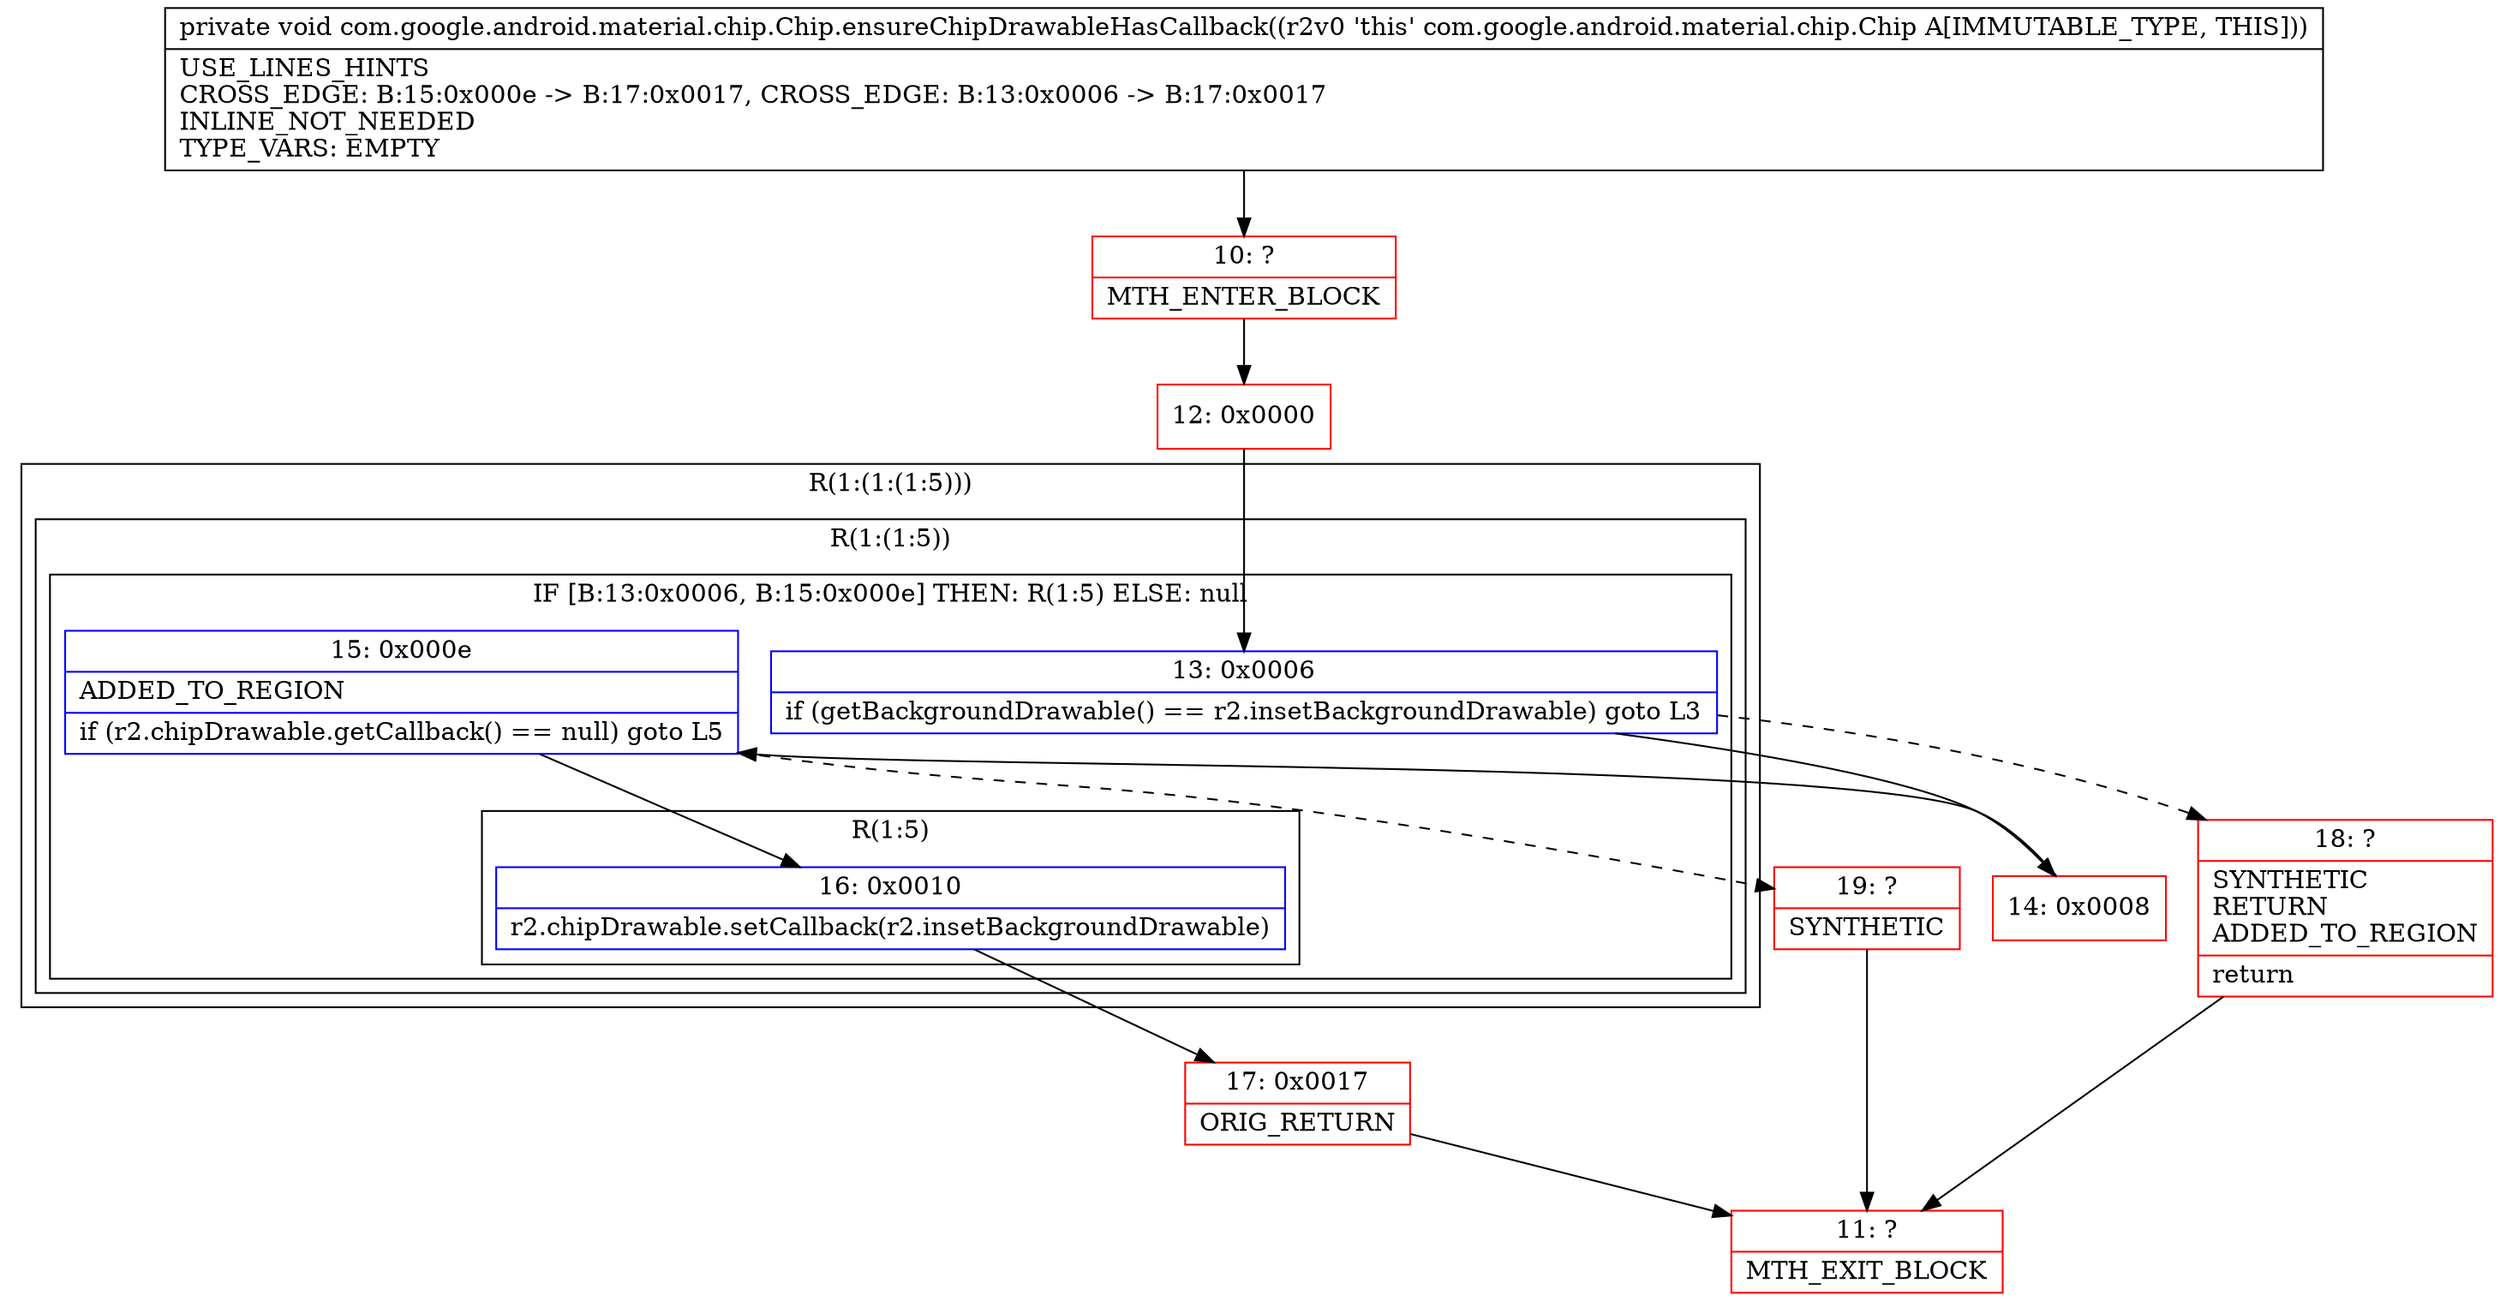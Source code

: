 digraph "CFG forcom.google.android.material.chip.Chip.ensureChipDrawableHasCallback()V" {
subgraph cluster_Region_358077408 {
label = "R(1:(1:(1:5)))";
node [shape=record,color=blue];
subgraph cluster_Region_1066617193 {
label = "R(1:(1:5))";
node [shape=record,color=blue];
subgraph cluster_IfRegion_1830069583 {
label = "IF [B:13:0x0006, B:15:0x000e] THEN: R(1:5) ELSE: null";
node [shape=record,color=blue];
Node_13 [shape=record,label="{13\:\ 0x0006|if (getBackgroundDrawable() == r2.insetBackgroundDrawable) goto L3\l}"];
Node_15 [shape=record,label="{15\:\ 0x000e|ADDED_TO_REGION\l|if (r2.chipDrawable.getCallback() == null) goto L5\l}"];
subgraph cluster_Region_1420959628 {
label = "R(1:5)";
node [shape=record,color=blue];
Node_16 [shape=record,label="{16\:\ 0x0010|r2.chipDrawable.setCallback(r2.insetBackgroundDrawable)\l}"];
}
}
}
}
Node_10 [shape=record,color=red,label="{10\:\ ?|MTH_ENTER_BLOCK\l}"];
Node_12 [shape=record,color=red,label="{12\:\ 0x0000}"];
Node_14 [shape=record,color=red,label="{14\:\ 0x0008}"];
Node_17 [shape=record,color=red,label="{17\:\ 0x0017|ORIG_RETURN\l}"];
Node_11 [shape=record,color=red,label="{11\:\ ?|MTH_EXIT_BLOCK\l}"];
Node_19 [shape=record,color=red,label="{19\:\ ?|SYNTHETIC\l}"];
Node_18 [shape=record,color=red,label="{18\:\ ?|SYNTHETIC\lRETURN\lADDED_TO_REGION\l|return\l}"];
MethodNode[shape=record,label="{private void com.google.android.material.chip.Chip.ensureChipDrawableHasCallback((r2v0 'this' com.google.android.material.chip.Chip A[IMMUTABLE_TYPE, THIS]))  | USE_LINES_HINTS\lCROSS_EDGE: B:15:0x000e \-\> B:17:0x0017, CROSS_EDGE: B:13:0x0006 \-\> B:17:0x0017\lINLINE_NOT_NEEDED\lTYPE_VARS: EMPTY\l}"];
MethodNode -> Node_10;Node_13 -> Node_14;
Node_13 -> Node_18[style=dashed];
Node_15 -> Node_16;
Node_15 -> Node_19[style=dashed];
Node_16 -> Node_17;
Node_10 -> Node_12;
Node_12 -> Node_13;
Node_14 -> Node_15;
Node_17 -> Node_11;
Node_19 -> Node_11;
Node_18 -> Node_11;
}

